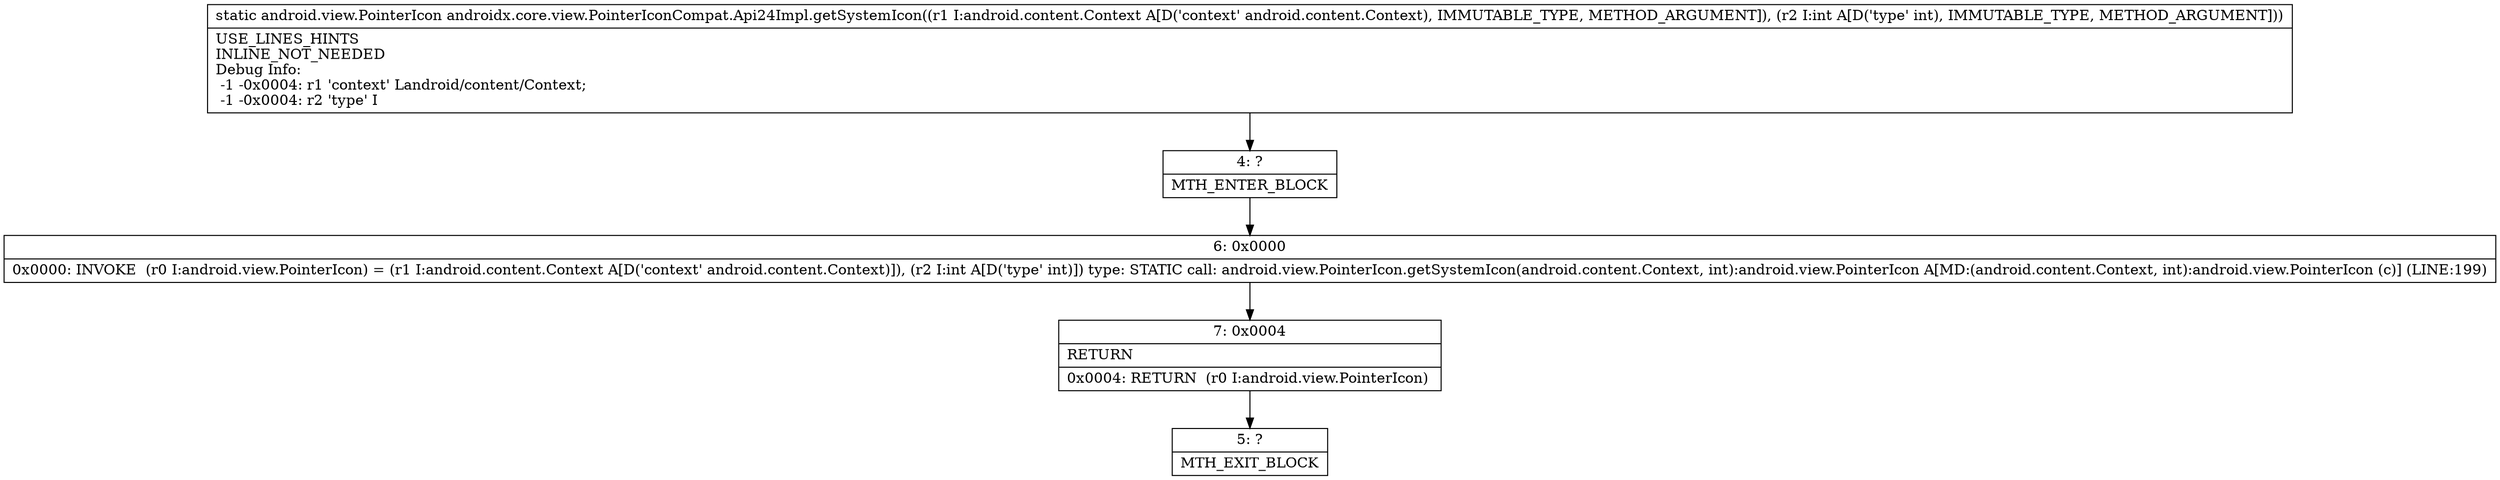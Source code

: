 digraph "CFG forandroidx.core.view.PointerIconCompat.Api24Impl.getSystemIcon(Landroid\/content\/Context;I)Landroid\/view\/PointerIcon;" {
Node_4 [shape=record,label="{4\:\ ?|MTH_ENTER_BLOCK\l}"];
Node_6 [shape=record,label="{6\:\ 0x0000|0x0000: INVOKE  (r0 I:android.view.PointerIcon) = (r1 I:android.content.Context A[D('context' android.content.Context)]), (r2 I:int A[D('type' int)]) type: STATIC call: android.view.PointerIcon.getSystemIcon(android.content.Context, int):android.view.PointerIcon A[MD:(android.content.Context, int):android.view.PointerIcon (c)] (LINE:199)\l}"];
Node_7 [shape=record,label="{7\:\ 0x0004|RETURN\l|0x0004: RETURN  (r0 I:android.view.PointerIcon) \l}"];
Node_5 [shape=record,label="{5\:\ ?|MTH_EXIT_BLOCK\l}"];
MethodNode[shape=record,label="{static android.view.PointerIcon androidx.core.view.PointerIconCompat.Api24Impl.getSystemIcon((r1 I:android.content.Context A[D('context' android.content.Context), IMMUTABLE_TYPE, METHOD_ARGUMENT]), (r2 I:int A[D('type' int), IMMUTABLE_TYPE, METHOD_ARGUMENT]))  | USE_LINES_HINTS\lINLINE_NOT_NEEDED\lDebug Info:\l  \-1 \-0x0004: r1 'context' Landroid\/content\/Context;\l  \-1 \-0x0004: r2 'type' I\l}"];
MethodNode -> Node_4;Node_4 -> Node_6;
Node_6 -> Node_7;
Node_7 -> Node_5;
}


